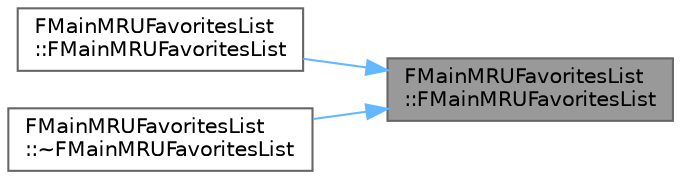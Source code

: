 digraph "FMainMRUFavoritesList::FMainMRUFavoritesList"
{
 // INTERACTIVE_SVG=YES
 // LATEX_PDF_SIZE
  bgcolor="transparent";
  edge [fontname=Helvetica,fontsize=10,labelfontname=Helvetica,labelfontsize=10];
  node [fontname=Helvetica,fontsize=10,shape=box,height=0.2,width=0.4];
  rankdir="RL";
  Node1 [id="Node000001",label="FMainMRUFavoritesList\l::FMainMRUFavoritesList",height=0.2,width=0.4,color="gray40", fillcolor="grey60", style="filled", fontcolor="black",tooltip="Constructor."];
  Node1 -> Node2 [id="edge1_Node000001_Node000002",dir="back",color="steelblue1",style="solid",tooltip=" "];
  Node2 [id="Node000002",label="FMainMRUFavoritesList\l::FMainMRUFavoritesList",height=0.2,width=0.4,color="grey40", fillcolor="white", style="filled",URL="$db/d3f/classFMainMRUFavoritesList.html#afcbdd641560cee8dbb47e6de9412037c",tooltip=" "];
  Node1 -> Node3 [id="edge2_Node000001_Node000003",dir="back",color="steelblue1",style="solid",tooltip=" "];
  Node3 [id="Node000003",label="FMainMRUFavoritesList\l::~FMainMRUFavoritesList",height=0.2,width=0.4,color="grey40", fillcolor="white", style="filled",URL="$db/d3f/classFMainMRUFavoritesList.html#a23b645329fac4966efa28fc012b26d7c",tooltip="Destructor."];
}
